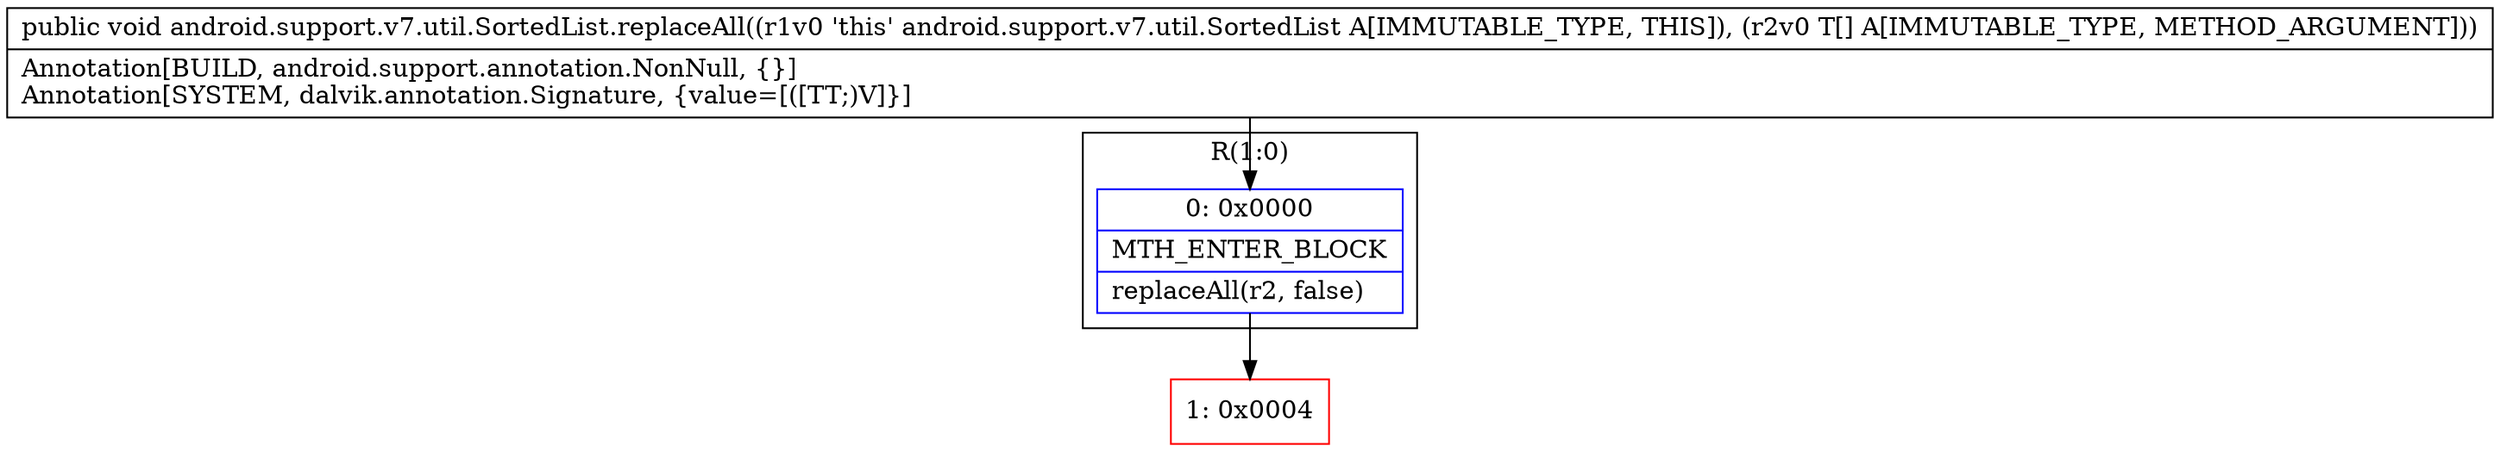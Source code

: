 digraph "CFG forandroid.support.v7.util.SortedList.replaceAll([Ljava\/lang\/Object;)V" {
subgraph cluster_Region_1995442327 {
label = "R(1:0)";
node [shape=record,color=blue];
Node_0 [shape=record,label="{0\:\ 0x0000|MTH_ENTER_BLOCK\l|replaceAll(r2, false)\l}"];
}
Node_1 [shape=record,color=red,label="{1\:\ 0x0004}"];
MethodNode[shape=record,label="{public void android.support.v7.util.SortedList.replaceAll((r1v0 'this' android.support.v7.util.SortedList A[IMMUTABLE_TYPE, THIS]), (r2v0 T[] A[IMMUTABLE_TYPE, METHOD_ARGUMENT]))  | Annotation[BUILD, android.support.annotation.NonNull, \{\}]\lAnnotation[SYSTEM, dalvik.annotation.Signature, \{value=[([TT;)V]\}]\l}"];
MethodNode -> Node_0;
Node_0 -> Node_1;
}

